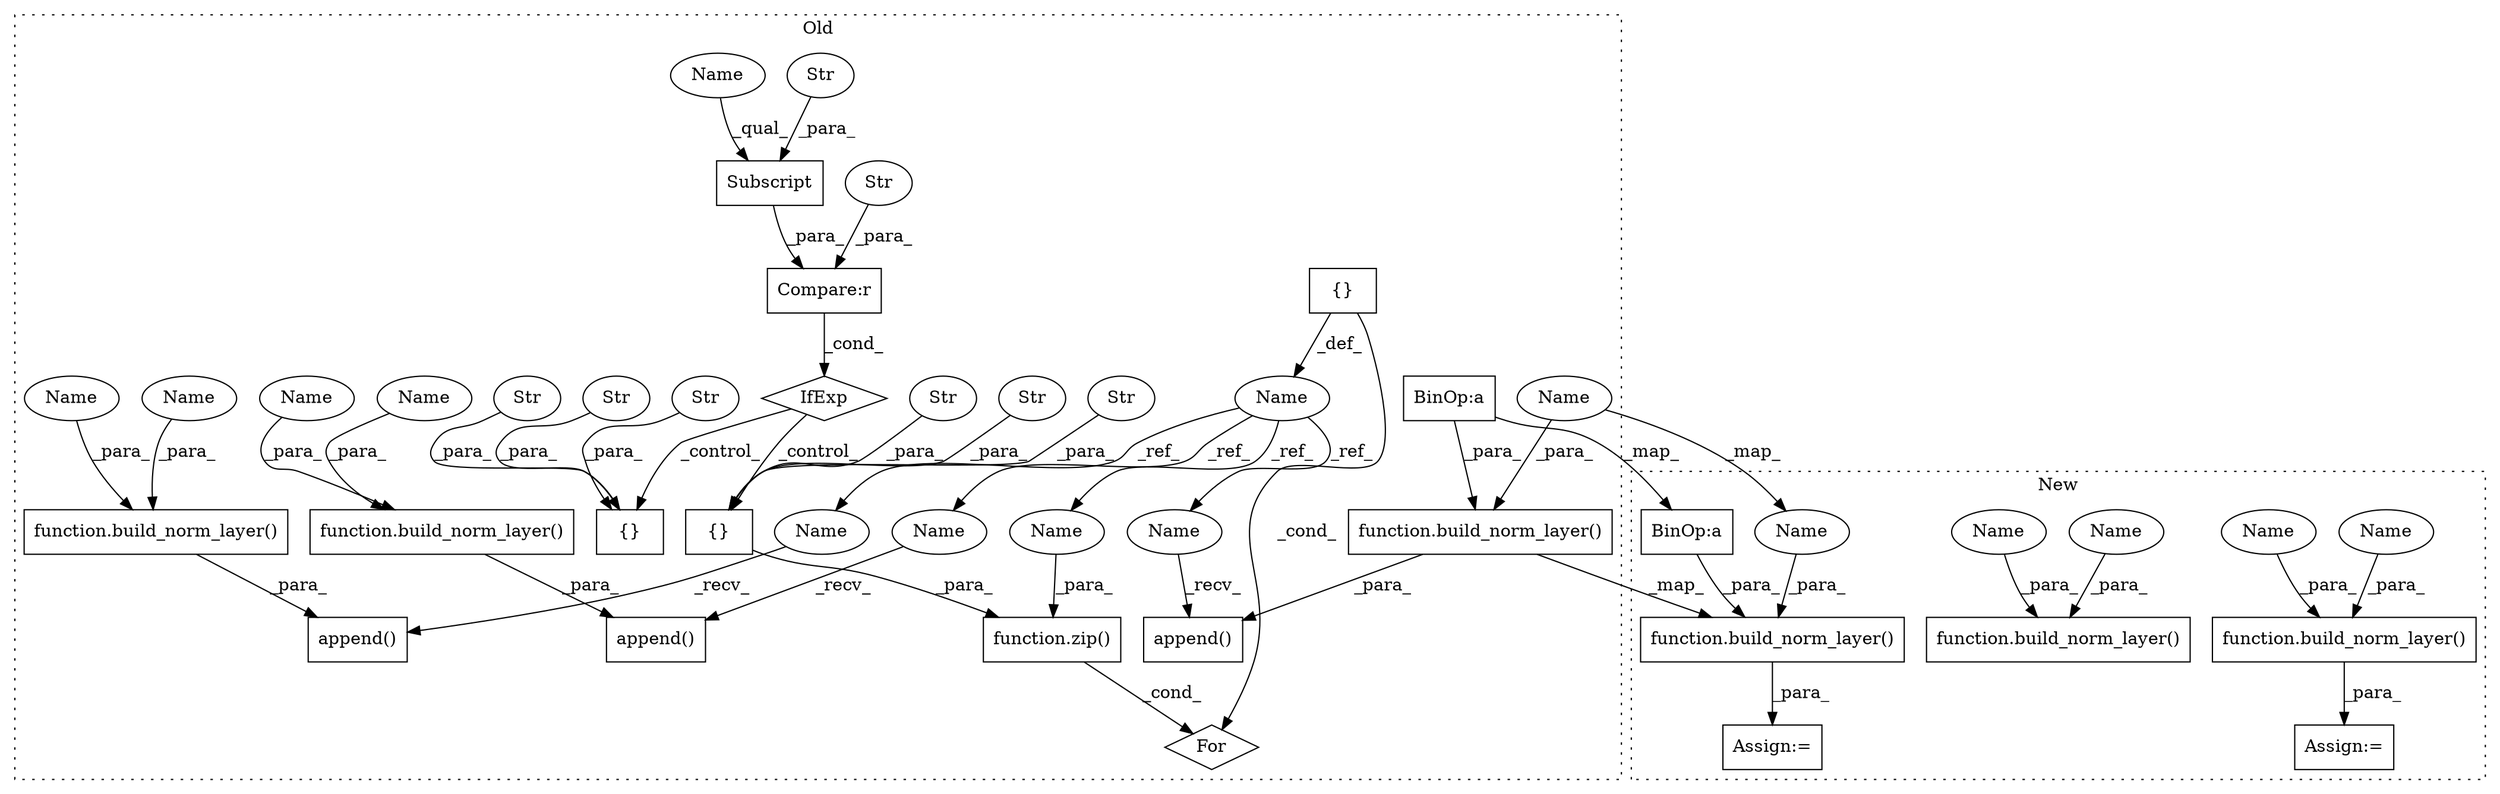 digraph G {
subgraph cluster0 {
1 [label="function.zip()" a="75" s="3548,3580" l="4,1" shape="box"];
3 [label="{}" a="59" s="3498,3518" l="1,0" shape="box"];
4 [label="Str" a="66" s="3499" l="5" shape="ellipse"];
5 [label="{}" a="59" s="3178,3178" l="2,1" shape="box"];
6 [label="Str" a="66" s="3506" l="5" shape="ellipse"];
7 [label="Compare:r" a="40" s="3440" l="25" shape="box"];
8 [label="Str" a="66" s="3461" l="4" shape="ellipse"];
9 [label="Subscript" a="63" s="3440,0" l="17,0" shape="box"];
10 [label="Str" a="66" s="3450" l="6" shape="ellipse"];
11 [label="{}" a="59" s="3415,3435" l="1,0" shape="box"];
12 [label="Str" a="66" s="3416" l="5" shape="ellipse"];
13 [label="Str" a="66" s="3423" l="5" shape="ellipse"];
14 [label="IfExp" a="51" s="3436,3465" l="4,33" shape="diamond"];
15 [label="function.build_norm_layer()" a="75" s="3208,3242" l="17,1" shape="box"];
16 [label="function.build_norm_layer()" a="75" s="3272,3306" l="17,1" shape="box"];
18 [label="append()" a="75" s="3189,3243" l="19,1" shape="box"];
19 [label="Name" a="87" s="3164" l="11" shape="ellipse"];
20 [label="append()" a="75" s="3253,3307" l="19,1" shape="box"];
21 [label="For" a="107" s="3529,3581" l="4,14" shape="diamond"];
23 [label="Str" a="66" s="3513" l="5" shape="ellipse"];
24 [label="Str" a="66" s="3430" l="5" shape="ellipse"];
26 [label="BinOp:a" a="82" s="3370" l="1" shape="box"];
27 [label="append()" a="75" s="3317,3386" l="19,1" shape="box"];
29 [label="function.build_norm_layer()" a="75" s="3336,3385" l="17,1" shape="box"];
31 [label="Name" a="87" s="3253" l="11" shape="ellipse"];
32 [label="Name" a="87" s="3317" l="11" shape="ellipse"];
33 [label="Name" a="87" s="3569" l="11" shape="ellipse"];
34 [label="Name" a="87" s="3189" l="11" shape="ellipse"];
35 [label="Name" a="87" s="3289" l="9" shape="ellipse"];
36 [label="Name" a="87" s="3440" l="9" shape="ellipse"];
37 [label="Name" a="87" s="3225" l="9" shape="ellipse"];
38 [label="Name" a="87" s="3353" l="9" shape="ellipse"];
44 [label="Name" a="87" s="3300" l="6" shape="ellipse"];
45 [label="Name" a="87" s="3236" l="6" shape="ellipse"];
label = "Old";
style="dotted";
}
subgraph cluster1 {
2 [label="function.build_norm_layer()" a="75" s="3147,3181" l="17,12" shape="box"];
17 [label="function.build_norm_layer()" a="75" s="3222,3256" l="17,12" shape="box"];
22 [label="Assign:=" a="68" s="3206" l="16" shape="box"];
25 [label="BinOp:a" a="82" s="3331" l="1" shape="box"];
28 [label="Assign:=" a="68" s="3281" l="16" shape="box"];
30 [label="function.build_norm_layer()" a="75" s="3297,3346" l="17,57" shape="box"];
39 [label="Name" a="87" s="3250" l="6" shape="ellipse"];
40 [label="Name" a="87" s="3175" l="6" shape="ellipse"];
41 [label="Name" a="87" s="3239" l="9" shape="ellipse"];
42 [label="Name" a="87" s="3164" l="9" shape="ellipse"];
43 [label="Name" a="87" s="3314" l="9" shape="ellipse"];
label = "New";
style="dotted";
}
1 -> 21 [label="_cond_"];
3 -> 1 [label="_para_"];
4 -> 3 [label="_para_"];
5 -> 19 [label="_def_"];
5 -> 21 [label="_cond_"];
6 -> 3 [label="_para_"];
7 -> 14 [label="_cond_"];
8 -> 7 [label="_para_"];
9 -> 7 [label="_para_"];
10 -> 9 [label="_para_"];
12 -> 11 [label="_para_"];
13 -> 11 [label="_para_"];
14 -> 3 [label="_control_"];
14 -> 11 [label="_control_"];
15 -> 18 [label="_para_"];
16 -> 20 [label="_para_"];
17 -> 22 [label="_para_"];
19 -> 31 [label="_ref_"];
19 -> 34 [label="_ref_"];
19 -> 33 [label="_ref_"];
19 -> 32 [label="_ref_"];
23 -> 3 [label="_para_"];
24 -> 11 [label="_para_"];
25 -> 30 [label="_para_"];
26 -> 25 [label="_map_"];
26 -> 29 [label="_para_"];
29 -> 30 [label="_map_"];
29 -> 27 [label="_para_"];
30 -> 28 [label="_para_"];
31 -> 20 [label="_recv_"];
32 -> 27 [label="_recv_"];
33 -> 1 [label="_para_"];
34 -> 18 [label="_recv_"];
35 -> 16 [label="_para_"];
36 -> 9 [label="_qual_"];
37 -> 15 [label="_para_"];
38 -> 29 [label="_para_"];
38 -> 43 [label="_map_"];
39 -> 17 [label="_para_"];
40 -> 2 [label="_para_"];
41 -> 17 [label="_para_"];
42 -> 2 [label="_para_"];
43 -> 30 [label="_para_"];
44 -> 16 [label="_para_"];
45 -> 15 [label="_para_"];
}